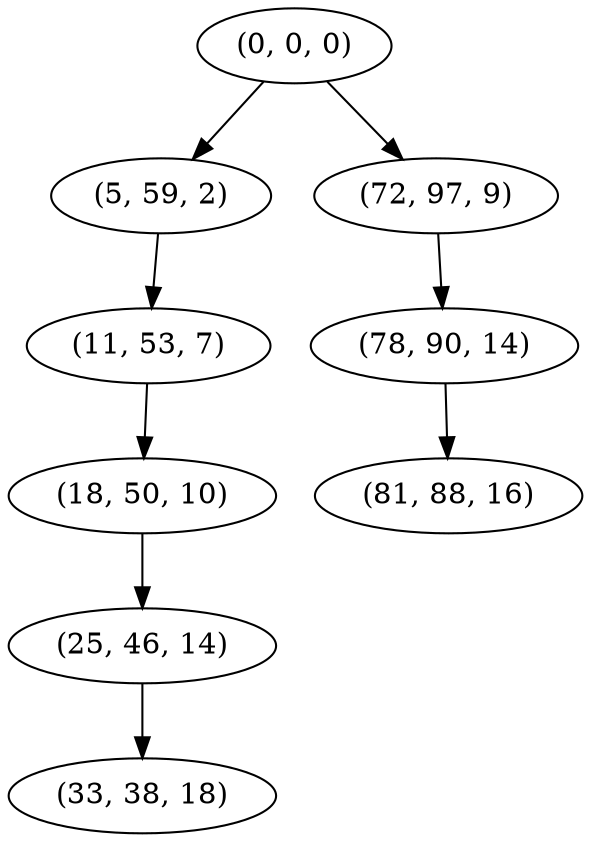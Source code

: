 digraph tree {
    "(0, 0, 0)";
    "(5, 59, 2)";
    "(11, 53, 7)";
    "(18, 50, 10)";
    "(25, 46, 14)";
    "(33, 38, 18)";
    "(72, 97, 9)";
    "(78, 90, 14)";
    "(81, 88, 16)";
    "(0, 0, 0)" -> "(5, 59, 2)";
    "(0, 0, 0)" -> "(72, 97, 9)";
    "(5, 59, 2)" -> "(11, 53, 7)";
    "(11, 53, 7)" -> "(18, 50, 10)";
    "(18, 50, 10)" -> "(25, 46, 14)";
    "(25, 46, 14)" -> "(33, 38, 18)";
    "(72, 97, 9)" -> "(78, 90, 14)";
    "(78, 90, 14)" -> "(81, 88, 16)";
}
